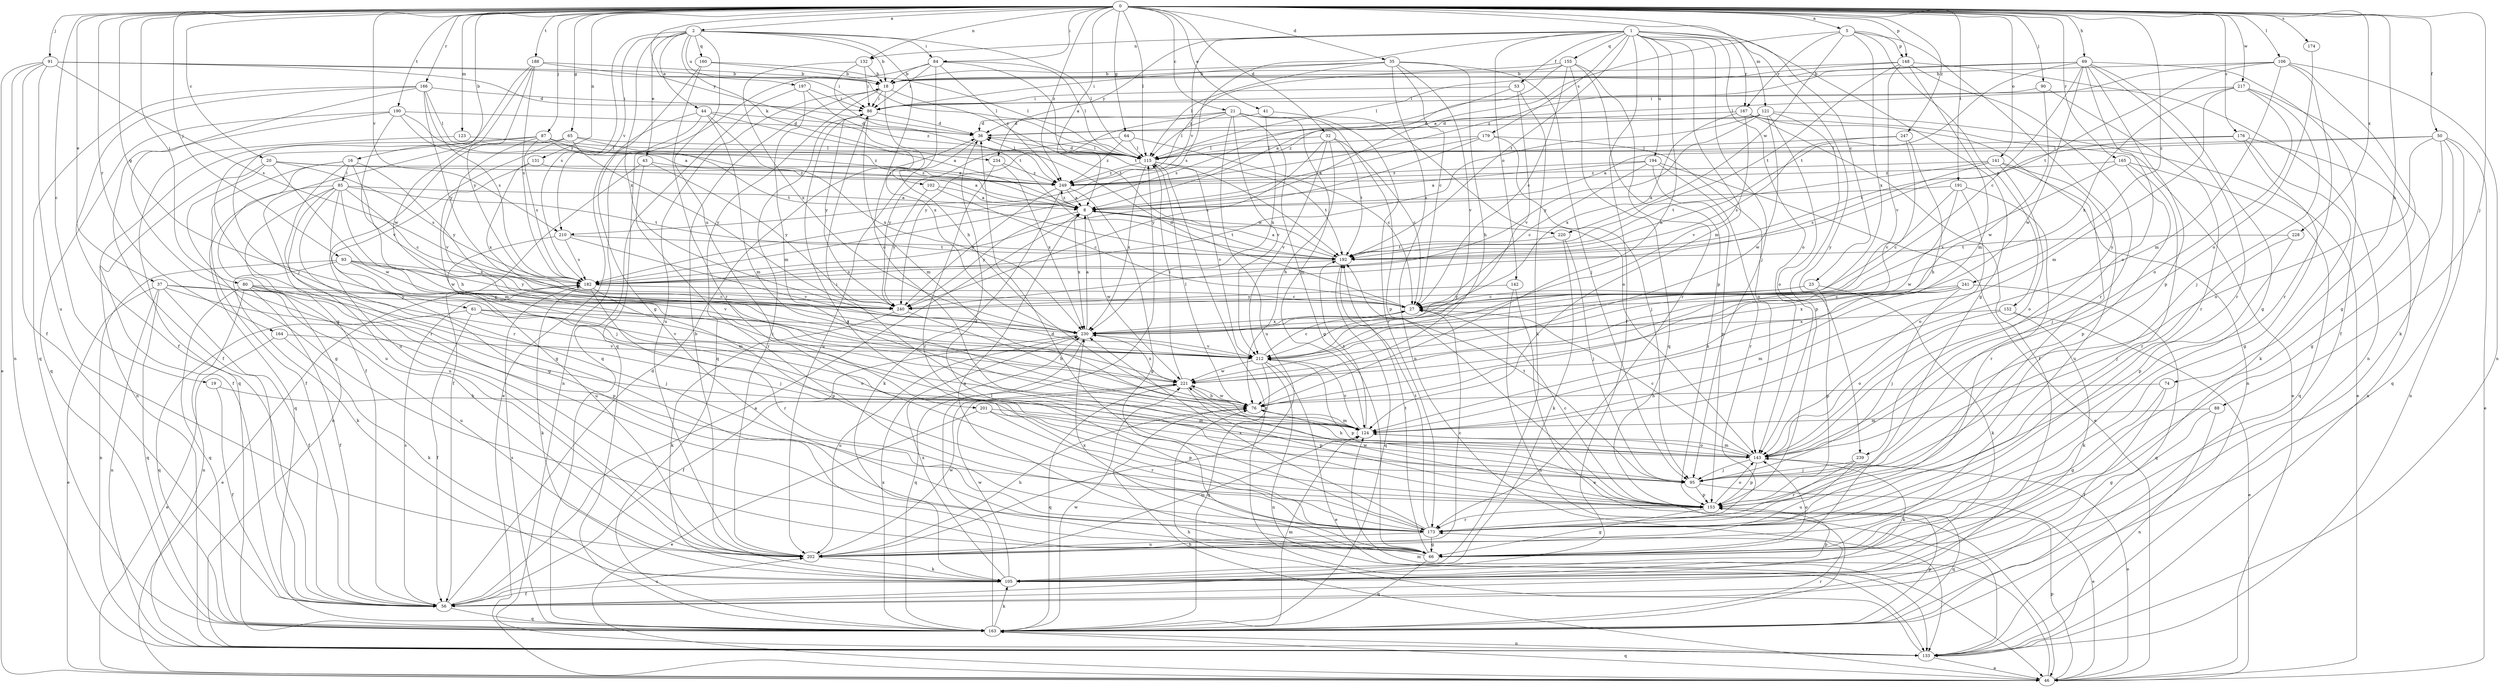 strict digraph  {
0;
1;
2;
5;
8;
16;
18;
19;
20;
21;
23;
27;
32;
35;
36;
37;
41;
43;
44;
46;
50;
53;
56;
61;
64;
65;
66;
69;
74;
76;
80;
84;
85;
86;
87;
88;
90;
91;
93;
95;
102;
105;
106;
115;
121;
123;
124;
131;
132;
133;
141;
142;
143;
148;
152;
153;
155;
160;
163;
164;
165;
166;
167;
173;
174;
176;
179;
182;
188;
190;
191;
192;
194;
197;
201;
202;
210;
212;
217;
220;
221;
228;
230;
234;
239;
240;
241;
247;
249;
0 -> 2  [label=a];
0 -> 5  [label=a];
0 -> 8  [label=a];
0 -> 16  [label=b];
0 -> 19  [label=c];
0 -> 20  [label=c];
0 -> 21  [label=c];
0 -> 23  [label=c];
0 -> 32  [label=d];
0 -> 35  [label=d];
0 -> 37  [label=e];
0 -> 41  [label=e];
0 -> 50  [label=f];
0 -> 61  [label=g];
0 -> 64  [label=g];
0 -> 65  [label=g];
0 -> 69  [label=h];
0 -> 74  [label=h];
0 -> 80  [label=i];
0 -> 84  [label=i];
0 -> 87  [label=j];
0 -> 88  [label=j];
0 -> 90  [label=j];
0 -> 91  [label=j];
0 -> 93  [label=j];
0 -> 106  [label=l];
0 -> 115  [label=l];
0 -> 121  [label=m];
0 -> 123  [label=m];
0 -> 131  [label=n];
0 -> 132  [label=n];
0 -> 141  [label=o];
0 -> 148  [label=p];
0 -> 164  [label=r];
0 -> 165  [label=r];
0 -> 166  [label=r];
0 -> 174  [label=s];
0 -> 176  [label=s];
0 -> 188  [label=t];
0 -> 190  [label=t];
0 -> 191  [label=t];
0 -> 210  [label=v];
0 -> 217  [label=w];
0 -> 228  [label=x];
0 -> 234  [label=y];
0 -> 241  [label=z];
0 -> 247  [label=z];
0 -> 249  [label=z];
1 -> 53  [label=f];
1 -> 56  [label=f];
1 -> 66  [label=g];
1 -> 76  [label=h];
1 -> 95  [label=j];
1 -> 124  [label=m];
1 -> 132  [label=n];
1 -> 142  [label=o];
1 -> 143  [label=o];
1 -> 155  [label=q];
1 -> 167  [label=r];
1 -> 179  [label=s];
1 -> 182  [label=s];
1 -> 192  [label=t];
1 -> 194  [label=u];
1 -> 210  [label=v];
1 -> 234  [label=y];
1 -> 239  [label=y];
2 -> 18  [label=b];
2 -> 43  [label=e];
2 -> 44  [label=e];
2 -> 84  [label=i];
2 -> 102  [label=k];
2 -> 115  [label=l];
2 -> 143  [label=o];
2 -> 160  [label=q];
2 -> 182  [label=s];
2 -> 197  [label=u];
2 -> 201  [label=u];
2 -> 210  [label=v];
2 -> 230  [label=x];
5 -> 8  [label=a];
5 -> 148  [label=p];
5 -> 152  [label=p];
5 -> 167  [label=r];
5 -> 220  [label=w];
5 -> 230  [label=x];
5 -> 239  [label=y];
8 -> 192  [label=t];
8 -> 220  [label=w];
8 -> 221  [label=w];
8 -> 230  [label=x];
8 -> 240  [label=y];
8 -> 249  [label=z];
16 -> 56  [label=f];
16 -> 66  [label=g];
16 -> 76  [label=h];
16 -> 85  [label=i];
16 -> 202  [label=u];
16 -> 240  [label=y];
18 -> 86  [label=i];
18 -> 163  [label=q];
18 -> 192  [label=t];
18 -> 202  [label=u];
18 -> 230  [label=x];
19 -> 56  [label=f];
19 -> 76  [label=h];
20 -> 8  [label=a];
20 -> 56  [label=f];
20 -> 66  [label=g];
20 -> 182  [label=s];
20 -> 221  [label=w];
20 -> 249  [label=z];
21 -> 36  [label=d];
21 -> 66  [label=g];
21 -> 115  [label=l];
21 -> 124  [label=m];
21 -> 143  [label=o];
21 -> 153  [label=p];
21 -> 202  [label=u];
21 -> 212  [label=v];
21 -> 240  [label=y];
23 -> 27  [label=c];
23 -> 105  [label=k];
23 -> 153  [label=p];
23 -> 240  [label=y];
27 -> 36  [label=d];
27 -> 230  [label=x];
32 -> 27  [label=c];
32 -> 76  [label=h];
32 -> 115  [label=l];
32 -> 192  [label=t];
32 -> 212  [label=v];
32 -> 240  [label=y];
35 -> 18  [label=b];
35 -> 27  [label=c];
35 -> 76  [label=h];
35 -> 86  [label=i];
35 -> 95  [label=j];
35 -> 115  [label=l];
35 -> 133  [label=n];
35 -> 212  [label=v];
36 -> 115  [label=l];
36 -> 202  [label=u];
37 -> 27  [label=c];
37 -> 46  [label=e];
37 -> 56  [label=f];
37 -> 95  [label=j];
37 -> 133  [label=n];
37 -> 163  [label=q];
37 -> 240  [label=y];
41 -> 36  [label=d];
41 -> 173  [label=r];
41 -> 230  [label=x];
43 -> 56  [label=f];
43 -> 173  [label=r];
43 -> 240  [label=y];
43 -> 249  [label=z];
44 -> 8  [label=a];
44 -> 36  [label=d];
44 -> 46  [label=e];
44 -> 124  [label=m];
44 -> 133  [label=n];
44 -> 230  [label=x];
46 -> 76  [label=h];
46 -> 124  [label=m];
46 -> 143  [label=o];
46 -> 153  [label=p];
46 -> 163  [label=q];
50 -> 8  [label=a];
50 -> 46  [label=e];
50 -> 66  [label=g];
50 -> 115  [label=l];
50 -> 133  [label=n];
50 -> 143  [label=o];
50 -> 163  [label=q];
53 -> 8  [label=a];
53 -> 86  [label=i];
53 -> 105  [label=k];
53 -> 212  [label=v];
56 -> 8  [label=a];
56 -> 36  [label=d];
56 -> 163  [label=q];
56 -> 182  [label=s];
56 -> 202  [label=u];
61 -> 56  [label=f];
61 -> 143  [label=o];
61 -> 163  [label=q];
61 -> 212  [label=v];
61 -> 230  [label=x];
64 -> 27  [label=c];
64 -> 115  [label=l];
64 -> 240  [label=y];
64 -> 249  [label=z];
65 -> 8  [label=a];
65 -> 56  [label=f];
65 -> 115  [label=l];
65 -> 173  [label=r];
65 -> 202  [label=u];
65 -> 240  [label=y];
66 -> 8  [label=a];
66 -> 143  [label=o];
66 -> 163  [label=q];
66 -> 192  [label=t];
66 -> 230  [label=x];
69 -> 18  [label=b];
69 -> 27  [label=c];
69 -> 56  [label=f];
69 -> 66  [label=g];
69 -> 143  [label=o];
69 -> 153  [label=p];
69 -> 173  [label=r];
69 -> 192  [label=t];
69 -> 221  [label=w];
69 -> 249  [label=z];
74 -> 56  [label=f];
74 -> 66  [label=g];
74 -> 76  [label=h];
76 -> 115  [label=l];
76 -> 124  [label=m];
76 -> 221  [label=w];
80 -> 56  [label=f];
80 -> 95  [label=j];
80 -> 133  [label=n];
80 -> 153  [label=p];
80 -> 163  [label=q];
80 -> 202  [label=u];
80 -> 240  [label=y];
84 -> 18  [label=b];
84 -> 76  [label=h];
84 -> 86  [label=i];
84 -> 115  [label=l];
84 -> 163  [label=q];
84 -> 192  [label=t];
84 -> 249  [label=z];
85 -> 8  [label=a];
85 -> 27  [label=c];
85 -> 66  [label=g];
85 -> 95  [label=j];
85 -> 133  [label=n];
85 -> 163  [label=q];
85 -> 192  [label=t];
85 -> 202  [label=u];
85 -> 221  [label=w];
86 -> 36  [label=d];
86 -> 124  [label=m];
86 -> 240  [label=y];
87 -> 115  [label=l];
87 -> 133  [label=n];
87 -> 173  [label=r];
87 -> 182  [label=s];
87 -> 192  [label=t];
87 -> 212  [label=v];
87 -> 249  [label=z];
88 -> 66  [label=g];
88 -> 124  [label=m];
88 -> 133  [label=n];
90 -> 86  [label=i];
90 -> 173  [label=r];
90 -> 221  [label=w];
91 -> 18  [label=b];
91 -> 36  [label=d];
91 -> 46  [label=e];
91 -> 56  [label=f];
91 -> 86  [label=i];
91 -> 133  [label=n];
91 -> 182  [label=s];
91 -> 202  [label=u];
93 -> 105  [label=k];
93 -> 124  [label=m];
93 -> 133  [label=n];
93 -> 182  [label=s];
93 -> 212  [label=v];
93 -> 240  [label=y];
95 -> 46  [label=e];
95 -> 153  [label=p];
95 -> 192  [label=t];
102 -> 8  [label=a];
102 -> 27  [label=c];
102 -> 240  [label=y];
105 -> 18  [label=b];
105 -> 56  [label=f];
105 -> 153  [label=p];
105 -> 221  [label=w];
105 -> 230  [label=x];
106 -> 18  [label=b];
106 -> 66  [label=g];
106 -> 115  [label=l];
106 -> 124  [label=m];
106 -> 133  [label=n];
106 -> 173  [label=r];
106 -> 192  [label=t];
115 -> 36  [label=d];
115 -> 133  [label=n];
115 -> 192  [label=t];
115 -> 212  [label=v];
115 -> 230  [label=x];
115 -> 249  [label=z];
121 -> 36  [label=d];
121 -> 46  [label=e];
121 -> 143  [label=o];
121 -> 153  [label=p];
121 -> 182  [label=s];
121 -> 221  [label=w];
121 -> 240  [label=y];
121 -> 249  [label=z];
123 -> 115  [label=l];
123 -> 163  [label=q];
124 -> 143  [label=o];
124 -> 192  [label=t];
124 -> 212  [label=v];
131 -> 124  [label=m];
131 -> 230  [label=x];
131 -> 249  [label=z];
132 -> 18  [label=b];
132 -> 86  [label=i];
132 -> 192  [label=t];
132 -> 230  [label=x];
133 -> 46  [label=e];
133 -> 76  [label=h];
141 -> 95  [label=j];
141 -> 143  [label=o];
141 -> 182  [label=s];
141 -> 192  [label=t];
141 -> 202  [label=u];
141 -> 249  [label=z];
142 -> 46  [label=e];
142 -> 133  [label=n];
142 -> 240  [label=y];
143 -> 27  [label=c];
143 -> 76  [label=h];
143 -> 86  [label=i];
143 -> 95  [label=j];
143 -> 105  [label=k];
143 -> 124  [label=m];
143 -> 153  [label=p];
148 -> 18  [label=b];
148 -> 115  [label=l];
148 -> 124  [label=m];
148 -> 133  [label=n];
148 -> 173  [label=r];
148 -> 192  [label=t];
148 -> 212  [label=v];
152 -> 46  [label=e];
152 -> 105  [label=k];
152 -> 143  [label=o];
152 -> 230  [label=x];
153 -> 27  [label=c];
153 -> 36  [label=d];
153 -> 66  [label=g];
153 -> 143  [label=o];
153 -> 163  [label=q];
153 -> 173  [label=r];
153 -> 221  [label=w];
155 -> 18  [label=b];
155 -> 27  [label=c];
155 -> 153  [label=p];
155 -> 163  [label=q];
155 -> 173  [label=r];
155 -> 182  [label=s];
155 -> 249  [label=z];
160 -> 18  [label=b];
160 -> 66  [label=g];
160 -> 115  [label=l];
160 -> 173  [label=r];
163 -> 105  [label=k];
163 -> 115  [label=l];
163 -> 124  [label=m];
163 -> 133  [label=n];
163 -> 153  [label=p];
163 -> 173  [label=r];
163 -> 182  [label=s];
163 -> 221  [label=w];
163 -> 230  [label=x];
164 -> 46  [label=e];
164 -> 105  [label=k];
164 -> 212  [label=v];
165 -> 153  [label=p];
165 -> 163  [label=q];
165 -> 173  [label=r];
165 -> 230  [label=x];
165 -> 249  [label=z];
166 -> 56  [label=f];
166 -> 66  [label=g];
166 -> 86  [label=i];
166 -> 115  [label=l];
166 -> 163  [label=q];
166 -> 182  [label=s];
166 -> 240  [label=y];
167 -> 36  [label=d];
167 -> 46  [label=e];
167 -> 56  [label=f];
167 -> 133  [label=n];
167 -> 212  [label=v];
167 -> 230  [label=x];
173 -> 36  [label=d];
173 -> 66  [label=g];
173 -> 86  [label=i];
173 -> 192  [label=t];
173 -> 202  [label=u];
173 -> 230  [label=x];
174 -> 143  [label=o];
176 -> 66  [label=g];
176 -> 105  [label=k];
176 -> 115  [label=l];
176 -> 133  [label=n];
176 -> 192  [label=t];
179 -> 8  [label=a];
179 -> 95  [label=j];
179 -> 115  [label=l];
179 -> 143  [label=o];
179 -> 182  [label=s];
182 -> 27  [label=c];
182 -> 46  [label=e];
182 -> 105  [label=k];
182 -> 153  [label=p];
182 -> 173  [label=r];
188 -> 18  [label=b];
188 -> 95  [label=j];
188 -> 115  [label=l];
188 -> 182  [label=s];
188 -> 221  [label=w];
188 -> 240  [label=y];
190 -> 8  [label=a];
190 -> 36  [label=d];
190 -> 56  [label=f];
190 -> 163  [label=q];
190 -> 212  [label=v];
190 -> 249  [label=z];
191 -> 8  [label=a];
191 -> 27  [label=c];
191 -> 143  [label=o];
191 -> 173  [label=r];
191 -> 221  [label=w];
192 -> 8  [label=a];
192 -> 163  [label=q];
192 -> 182  [label=s];
194 -> 8  [label=a];
194 -> 27  [label=c];
194 -> 46  [label=e];
194 -> 153  [label=p];
194 -> 173  [label=r];
194 -> 249  [label=z];
197 -> 86  [label=i];
197 -> 124  [label=m];
197 -> 163  [label=q];
197 -> 249  [label=z];
201 -> 46  [label=e];
201 -> 124  [label=m];
201 -> 153  [label=p];
201 -> 173  [label=r];
202 -> 27  [label=c];
202 -> 76  [label=h];
202 -> 86  [label=i];
202 -> 105  [label=k];
202 -> 124  [label=m];
202 -> 221  [label=w];
210 -> 182  [label=s];
210 -> 192  [label=t];
210 -> 202  [label=u];
210 -> 212  [label=v];
212 -> 27  [label=c];
212 -> 46  [label=e];
212 -> 133  [label=n];
212 -> 153  [label=p];
212 -> 163  [label=q];
212 -> 221  [label=w];
217 -> 86  [label=i];
217 -> 95  [label=j];
217 -> 105  [label=k];
217 -> 124  [label=m];
217 -> 143  [label=o];
217 -> 230  [label=x];
220 -> 95  [label=j];
220 -> 105  [label=k];
220 -> 192  [label=t];
221 -> 76  [label=h];
221 -> 115  [label=l];
221 -> 153  [label=p];
221 -> 163  [label=q];
221 -> 230  [label=x];
228 -> 95  [label=j];
228 -> 153  [label=p];
228 -> 192  [label=t];
230 -> 8  [label=a];
230 -> 56  [label=f];
230 -> 163  [label=q];
230 -> 202  [label=u];
230 -> 212  [label=v];
234 -> 173  [label=r];
234 -> 230  [label=x];
234 -> 249  [label=z];
239 -> 95  [label=j];
239 -> 173  [label=r];
239 -> 202  [label=u];
240 -> 76  [label=h];
240 -> 105  [label=k];
241 -> 27  [label=c];
241 -> 76  [label=h];
241 -> 95  [label=j];
241 -> 124  [label=m];
241 -> 163  [label=q];
241 -> 230  [label=x];
247 -> 76  [label=h];
247 -> 115  [label=l];
247 -> 182  [label=s];
247 -> 212  [label=v];
249 -> 8  [label=a];
249 -> 66  [label=g];
249 -> 105  [label=k];
249 -> 240  [label=y];
}
